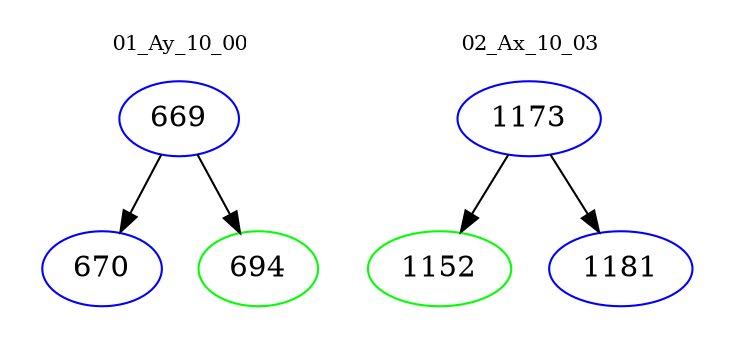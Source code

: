 digraph{
subgraph cluster_0 {
color = white
label = "01_Ay_10_00";
fontsize=10;
T0_669 [label="669", color="blue"]
T0_669 -> T0_670 [color="black"]
T0_670 [label="670", color="blue"]
T0_669 -> T0_694 [color="black"]
T0_694 [label="694", color="green"]
}
subgraph cluster_1 {
color = white
label = "02_Ax_10_03";
fontsize=10;
T1_1173 [label="1173", color="blue"]
T1_1173 -> T1_1152 [color="black"]
T1_1152 [label="1152", color="green"]
T1_1173 -> T1_1181 [color="black"]
T1_1181 [label="1181", color="blue"]
}
}
